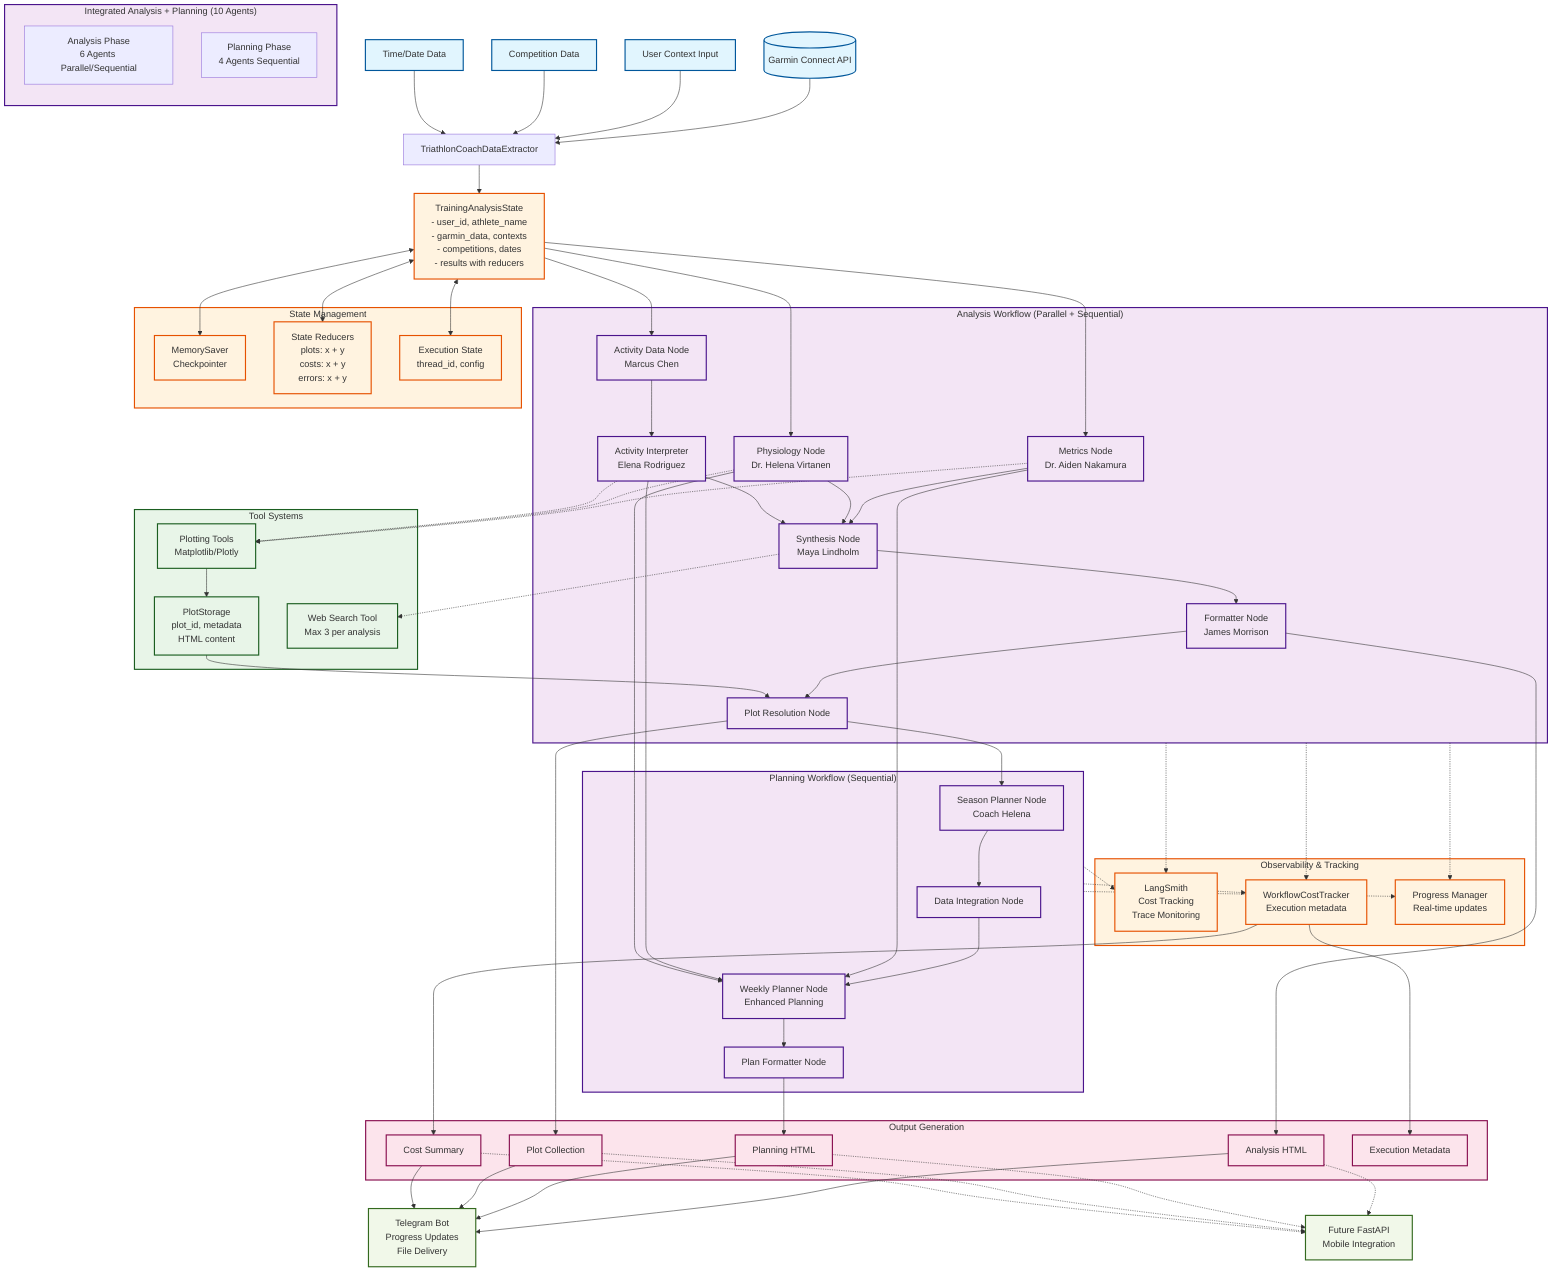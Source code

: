 flowchart TD
    %% Input Data Sources
    GC[(Garmin Connect API)]
    UC[User Context Input]
    CD[Competition Data]
    TD[Time/Date Data]

    %% Data Extraction Layer
    TDE[TriathlonCoachDataExtractor]

    %% LangGraph State Management
    TAS[TrainingAnalysisState<br/>- user_id, athlete_name<br/>- garmin_data, contexts<br/>- competitions, dates<br/>- results with reducers]

    %% Analysis Workflow Nodes
    subgraph AW ["Analysis Workflow (Parallel + Sequential)"]
        direction TB

        %% Parallel Analysis Phase
        MN[Metrics Node<br/>Dr. Aiden Nakamura]
        PN[Physiology Node<br/>Dr. Helena Virtanen]
        ADN[Activity Data Node<br/>Marcus Chen]

        %% Sequential Processing
        AIN[Activity Interpreter<br/>Elena Rodriguez]
        SN[Synthesis Node<br/>Maya Lindholm]
        FN[Formatter Node<br/>James Morrison]
        PRN[Plot Resolution Node]
    end

    %% Planning Workflow Nodes
    subgraph PW ["Planning Workflow (Sequential)"]
        direction TB
        SPN[Season Planner Node<br/>Coach Helena]
        DIN[Data Integration Node]
        WPN[Weekly Planner Node<br/>Enhanced Planning]
        PFN[Plan Formatter Node]
    end

    %% Integrated Workflow
    subgraph IW ["Integrated Analysis + Planning (10 Agents)"]
        direction TB
        IAW[Analysis Phase<br/>6 Agents Parallel/Sequential]
        IPW[Planning Phase<br/>4 Agents Sequential]
    end

    %% Tool Systems
    subgraph TS ["Tool Systems"]
        PT[Plotting Tools<br/>Matplotlib/Plotly]
        PS[PlotStorage<br/>plot_id, metadata<br/>HTML content]
        WS[Web Search Tool<br/>Max 3 per analysis]
    end

    %% Cost & Progress Tracking
    subgraph CPT ["Observability & Tracking"]
        LS[LangSmith<br/>Cost Tracking<br/>Trace Monitoring]
        WCT[WorkflowCostTracker<br/>Execution metadata]
        PM[Progress Manager<br/>Real-time updates]
    end

    %% State Management & Storage
    subgraph SMS ["State Management"]
        MS[MemorySaver<br/>Checkpointer]
        SR[State Reducers<br/>plots: x + y<br/>costs: x + y<br/>errors: x + y]
        ES[Execution State<br/>thread_id, config]
    end

    %% Output Generation
    subgraph OG ["Output Generation"]
        AH[Analysis HTML]
        PH[Planning HTML]
        PC[Plot Collection]
        CS[Cost Summary]
        EM[Execution Metadata]
    end

    %% External Systems
    TB[Telegram Bot<br/>Progress Updates<br/>File Delivery]
    API[Future FastAPI<br/>Mobile Integration]

    %% Main Flow Connections
    GC --> TDE
    UC --> TDE
    CD --> TDE
    TD --> TDE

    TDE --> TAS

    %% Analysis Workflow Flow
    TAS --> MN
    TAS --> PN
    TAS --> ADN

    ADN --> AIN
    MN --> SN
    PN --> SN
    AIN --> SN
    SN --> FN
    FN --> PRN

    %% Planning Workflow Flow
    PRN --> SPN
    SPN --> DIN
    DIN --> WPN
    %% Weekly planner also uses the three analysis results
    MN --> WPN
    AIN --> WPN
    PN --> WPN
    WPN --> PFN

    %% Tool Integration
    MN -.-> PT
    PN -.-> PT
    AIN -.-> PT
    SN -.-> WS

    PT --> PS
    PS --> PRN

    %% State Management Integration
    TAS <--> MS
    TAS <--> SR
    TAS <--> ES

    %% Observability Integration
    AW -.-> LS
    PW -.-> LS
    AW -.-> WCT
    PW -.-> WCT
    AW -.-> PM
    PW -.-> PM

    %% Output Generation
    FN --> AH
    PFN --> PH
    PRN --> PC
    WCT --> CS
    WCT --> EM

    %% Final Delivery
    AH --> TB
    PH --> TB
    PC --> TB
    CS --> TB

    AH -.-> API
    PH -.-> API
    PC -.-> API
    CS -.-> API

    %% Styling
    classDef inputData fill:#e1f5fe,stroke:#01579b,stroke-width:2px
    classDef workflow fill:#f3e5f5,stroke:#4a148c,stroke-width:2px
    classDef tools fill:#e8f5e8,stroke:#1b5e20,stroke-width:2px
    classDef state fill:#fff3e0,stroke:#e65100,stroke-width:2px
    classDef output fill:#fce4ec,stroke:#880e4f,stroke-width:2px
    classDef external fill:#f1f8e9,stroke:#33691e,stroke-width:2px

    class GC,UC,CD,TD inputData
    class AW,PW,IW,MN,PN,ADN,AIN,SN,FN,PRN,SPN,DIN,WPN,PFN workflow
    class TS,PT,PS,WS tools
    class SMS,TAS,MS,SR,ES,CPT,LS,WCT,PM state
    class OG,AH,PH,PC,CS,EM output
    class TB,API external